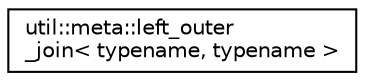 digraph "Graphical Class Hierarchy"
{
 // LATEX_PDF_SIZE
  edge [fontname="Helvetica",fontsize="10",labelfontname="Helvetica",labelfontsize="10"];
  node [fontname="Helvetica",fontsize="10",shape=record];
  rankdir="LR";
  Node0 [label="util::meta::left_outer\l_join\< typename, typename \>",height=0.2,width=0.4,color="black", fillcolor="white", style="filled",URL="$structutil_1_1meta_1_1left__outer__join.html",tooltip="Performs a left outer join on two parameter pack types (returns types in Lefts but no in Rights)."];
}
